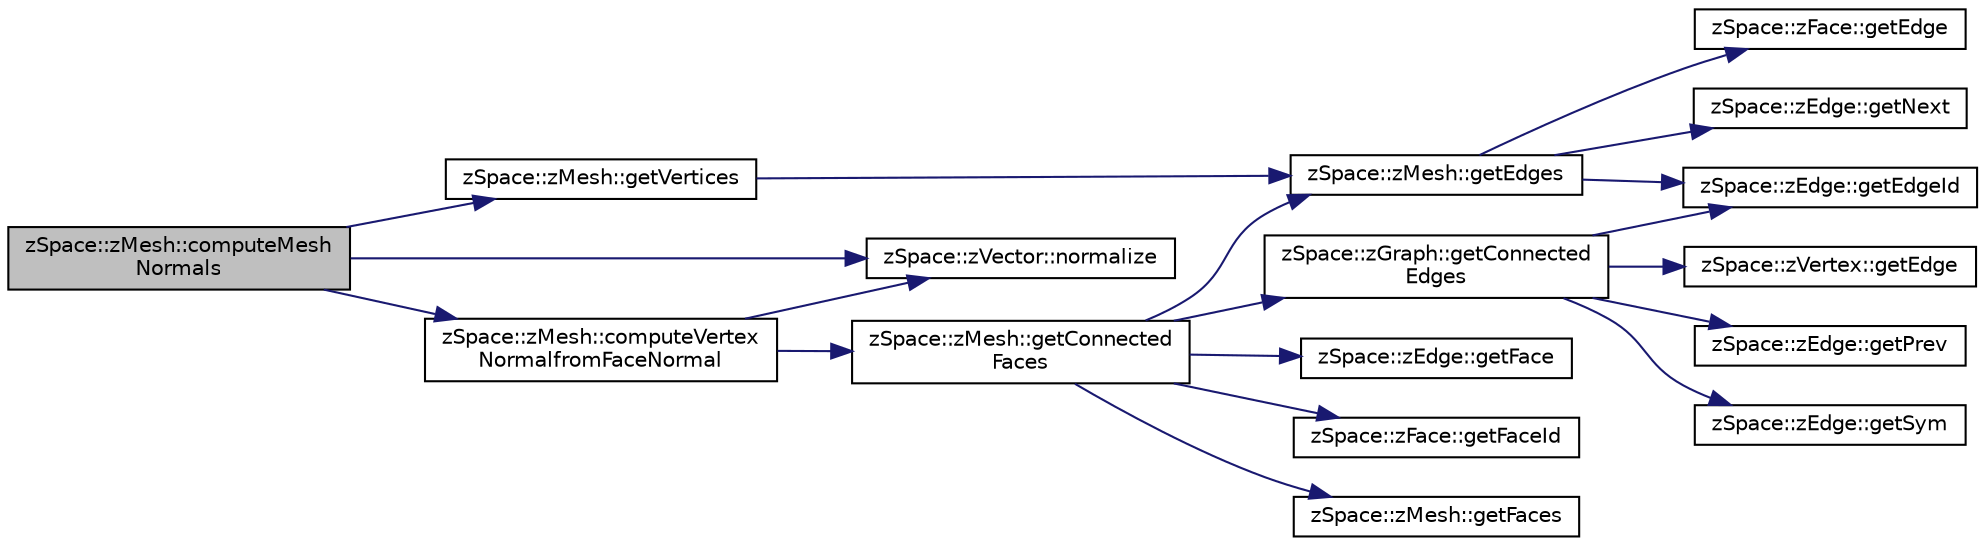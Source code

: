 digraph "zSpace::zMesh::computeMeshNormals"
{
  edge [fontname="Helvetica",fontsize="10",labelfontname="Helvetica",labelfontsize="10"];
  node [fontname="Helvetica",fontsize="10",shape=record];
  rankdir="LR";
  Node85 [label="zSpace::zMesh::computeMesh\lNormals",height=0.2,width=0.4,color="black", fillcolor="grey75", style="filled", fontcolor="black"];
  Node85 -> Node86 [color="midnightblue",fontsize="10",style="solid",fontname="Helvetica"];
  Node86 [label="zSpace::zMesh::getVertices",height=0.2,width=0.4,color="black", fillcolor="white", style="filled",URL="$classz_space_1_1z_mesh.html#aa3010b8075e42f14efd4c3605085093b",tooltip="This method gets the vertices attached to input zEdge or zFace. "];
  Node86 -> Node87 [color="midnightblue",fontsize="10",style="solid",fontname="Helvetica"];
  Node87 [label="zSpace::zMesh::getEdges",height=0.2,width=0.4,color="black", fillcolor="white", style="filled",URL="$classz_space_1_1z_mesh.html#aa705d823873a948a1b62723f24a921b2",tooltip="This method gets the edges of a zFace. "];
  Node87 -> Node88 [color="midnightblue",fontsize="10",style="solid",fontname="Helvetica"];
  Node88 [label="zSpace::zFace::getEdge",height=0.2,width=0.4,color="black", fillcolor="white", style="filled",URL="$classz_space_1_1z_face.html#a69a14a515b179226aad1cbc3d7663163",tooltip="This method returns the associated edge of current zFace. "];
  Node87 -> Node89 [color="midnightblue",fontsize="10",style="solid",fontname="Helvetica"];
  Node89 [label="zSpace::zEdge::getEdgeId",height=0.2,width=0.4,color="black", fillcolor="white", style="filled",URL="$classz_space_1_1z_edge.html#acd6947ccba055fa6c31d6d386fe68e12",tooltip="This method returns the edgeId of current zEdge. "];
  Node87 -> Node90 [color="midnightblue",fontsize="10",style="solid",fontname="Helvetica"];
  Node90 [label="zSpace::zEdge::getNext",height=0.2,width=0.4,color="black", fillcolor="white", style="filled",URL="$classz_space_1_1z_edge.html#a3bce594c06fc4450ce8af3c0b98e2ae3",tooltip="This method returns the next edge of current zEdge. "];
  Node85 -> Node91 [color="midnightblue",fontsize="10",style="solid",fontname="Helvetica"];
  Node91 [label="zSpace::zVector::normalize",height=0.2,width=0.4,color="black", fillcolor="white", style="filled",URL="$classz_space_1_1z_vector.html#a27d075d5055bb92ddfe63fae4010339b",tooltip="This method normalizes the vector to unit length. "];
  Node85 -> Node92 [color="midnightblue",fontsize="10",style="solid",fontname="Helvetica"];
  Node92 [label="zSpace::zMesh::computeVertex\lNormalfromFaceNormal",height=0.2,width=0.4,color="black", fillcolor="white", style="filled",URL="$classz_space_1_1z_mesh.html#ac27b3838590a838a11243e4fd6ad0b6d",tooltip="This method computes the vertex normals based on the face normals. "];
  Node92 -> Node93 [color="midnightblue",fontsize="10",style="solid",fontname="Helvetica"];
  Node93 [label="zSpace::zMesh::getConnected\lFaces",height=0.2,width=0.4,color="black", fillcolor="white", style="filled",URL="$classz_space_1_1z_mesh.html#af37006a17bd4e6945860281a4cbef861",tooltip="This method gets the faces connected to input zVertex or zFace. "];
  Node93 -> Node94 [color="midnightblue",fontsize="10",style="solid",fontname="Helvetica"];
  Node94 [label="zSpace::zGraph::getConnected\lEdges",height=0.2,width=0.4,color="black", fillcolor="white", style="filled",URL="$classz_space_1_1z_graph.html#ab623e9a3bfc70e1f140b911cb0645bd2",tooltip="This method gets the edges connected to input zVertex or zEdge. "];
  Node94 -> Node95 [color="midnightblue",fontsize="10",style="solid",fontname="Helvetica"];
  Node95 [label="zSpace::zVertex::getEdge",height=0.2,width=0.4,color="black", fillcolor="white", style="filled",URL="$classz_space_1_1z_vertex.html#a7d187864963f642666b8c3bcfecee6e9",tooltip="This method returns the associated edge of current zVertex. "];
  Node94 -> Node89 [color="midnightblue",fontsize="10",style="solid",fontname="Helvetica"];
  Node94 -> Node96 [color="midnightblue",fontsize="10",style="solid",fontname="Helvetica"];
  Node96 [label="zSpace::zEdge::getPrev",height=0.2,width=0.4,color="black", fillcolor="white", style="filled",URL="$classz_space_1_1z_edge.html#a01d9d153f7c5ec381474e815384f7d30",tooltip="This method returns the previous edge of current zEdge. "];
  Node94 -> Node97 [color="midnightblue",fontsize="10",style="solid",fontname="Helvetica"];
  Node97 [label="zSpace::zEdge::getSym",height=0.2,width=0.4,color="black", fillcolor="white", style="filled",URL="$classz_space_1_1z_edge.html#a461679ac74cc371ad32e94092848f536",tooltip="This method returns the symmetry edge of current zEdge. "];
  Node93 -> Node98 [color="midnightblue",fontsize="10",style="solid",fontname="Helvetica"];
  Node98 [label="zSpace::zEdge::getFace",height=0.2,width=0.4,color="black", fillcolor="white", style="filled",URL="$classz_space_1_1z_edge.html#a5646e5bc6a828a39ea287c3c78cfefc9",tooltip="This method returns the face pointed to by the current zEdge. "];
  Node93 -> Node99 [color="midnightblue",fontsize="10",style="solid",fontname="Helvetica"];
  Node99 [label="zSpace::zFace::getFaceId",height=0.2,width=0.4,color="black", fillcolor="white", style="filled",URL="$classz_space_1_1z_face.html#a117849660e4f7f800a8562a61964c8e9",tooltip="This method returns the faceId of current zFace. "];
  Node93 -> Node87 [color="midnightblue",fontsize="10",style="solid",fontname="Helvetica"];
  Node93 -> Node100 [color="midnightblue",fontsize="10",style="solid",fontname="Helvetica"];
  Node100 [label="zSpace::zMesh::getFaces",height=0.2,width=0.4,color="black", fillcolor="white", style="filled",URL="$classz_space_1_1z_mesh.html#a54de57657a7d157447b019fab56e2765",tooltip="This method gets the faces attached to input zEdge. "];
  Node92 -> Node91 [color="midnightblue",fontsize="10",style="solid",fontname="Helvetica"];
}
